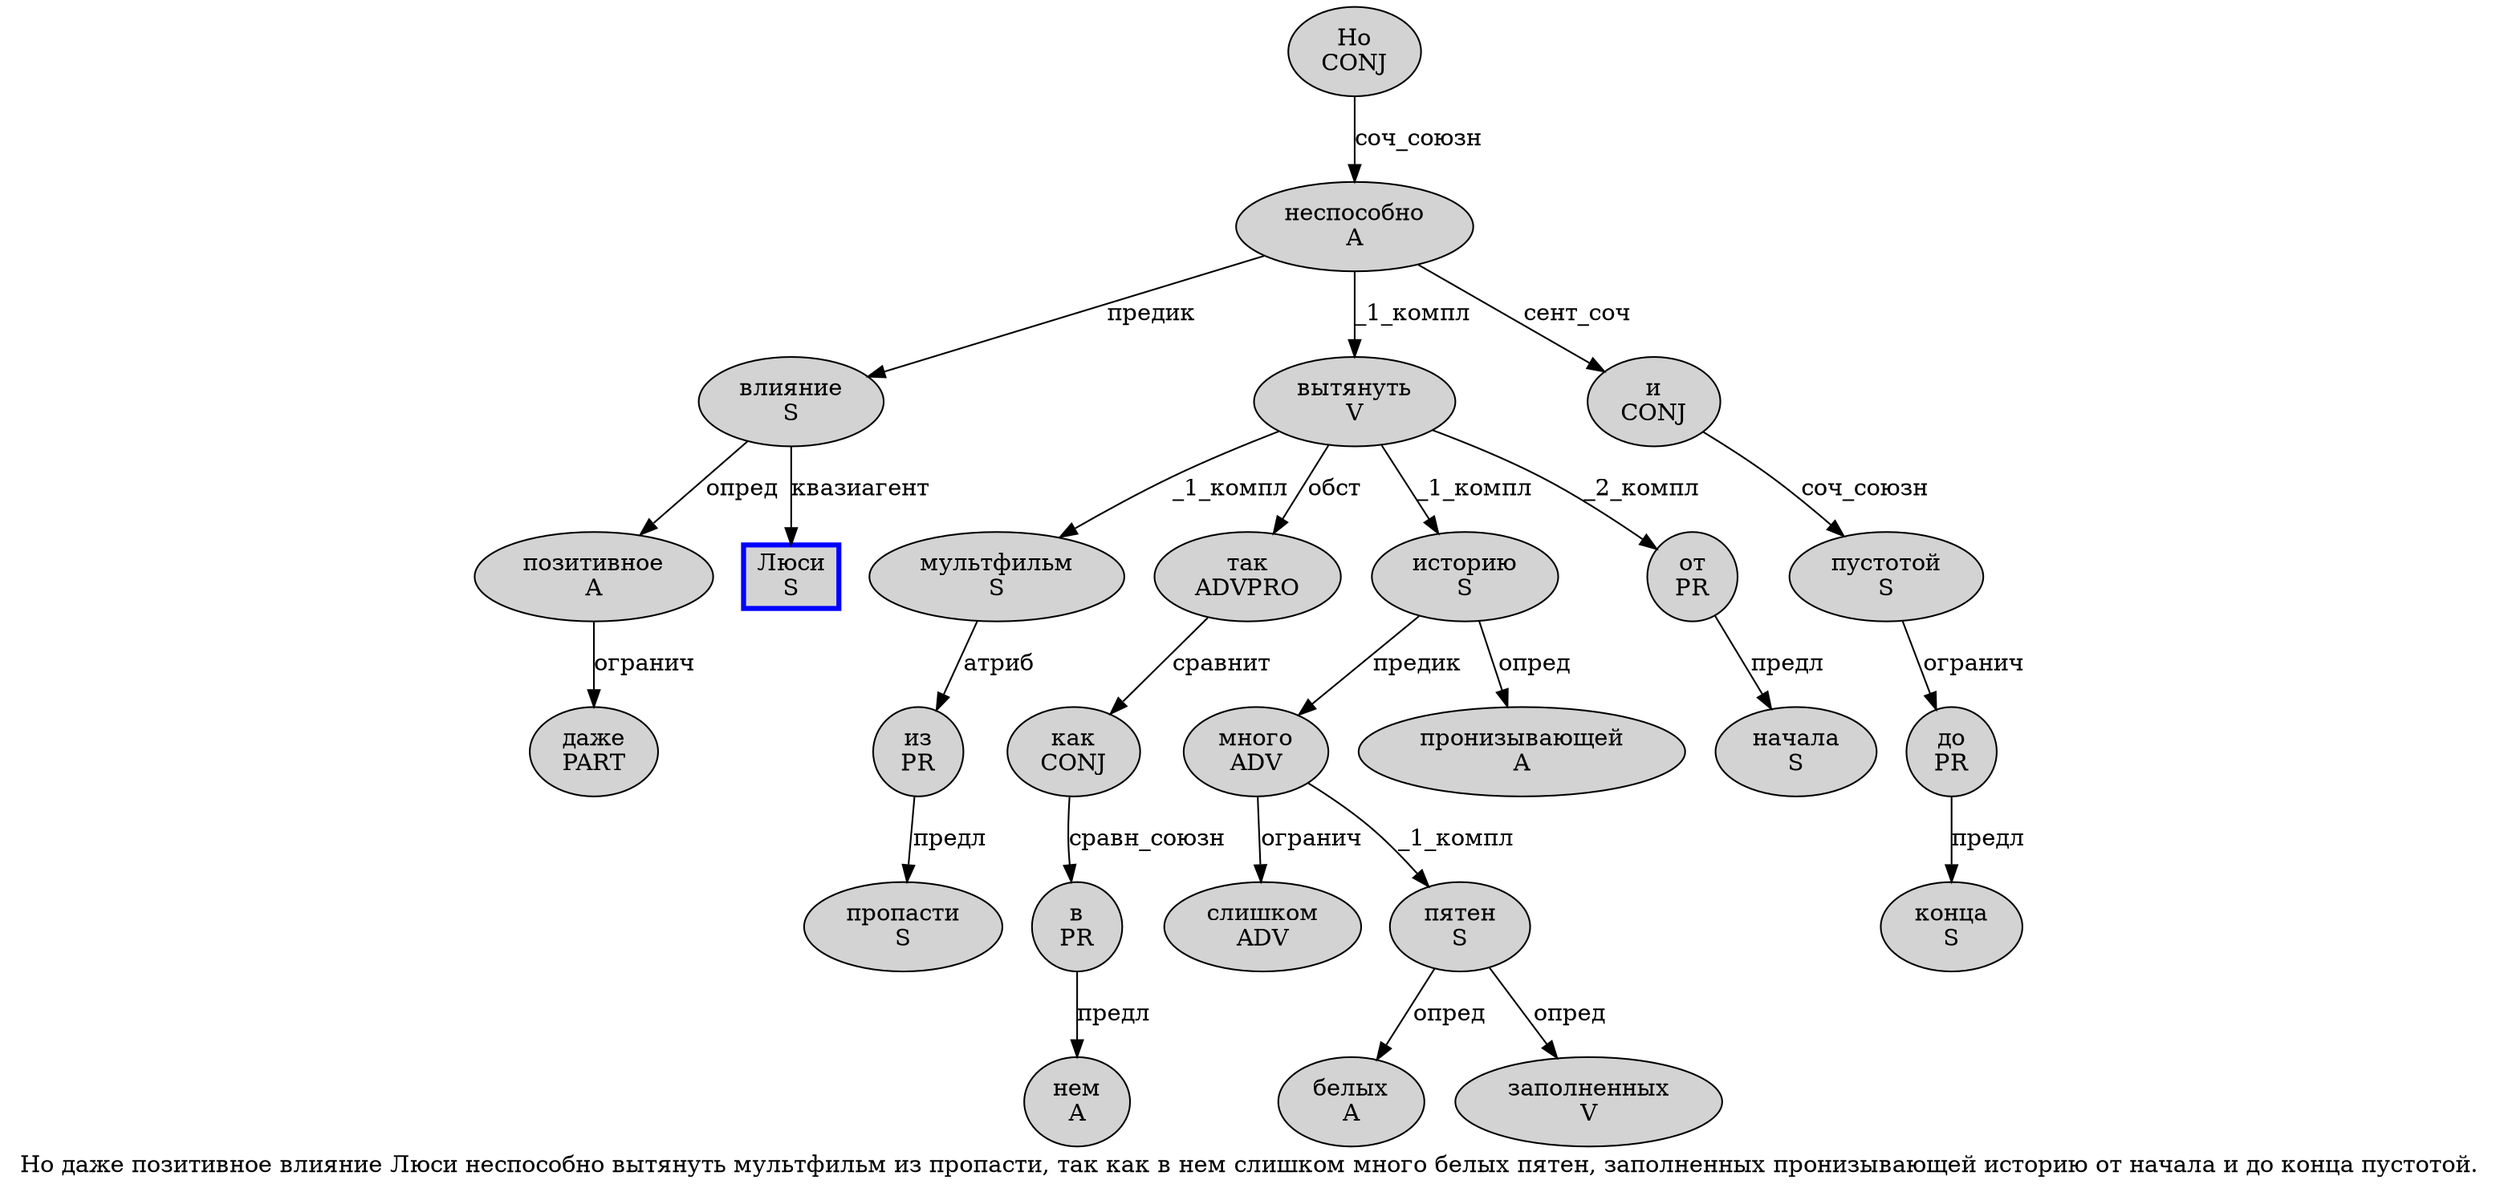 digraph SENTENCE_2872 {
	graph [label="Но даже позитивное влияние Люси неспособно вытянуть мультфильм из пропасти, так как в нем слишком много белых пятен, заполненных пронизывающей историю от начала и до конца пустотой."]
	node [style=filled]
		0 [label="Но
CONJ" color="" fillcolor=lightgray penwidth=1 shape=ellipse]
		1 [label="даже
PART" color="" fillcolor=lightgray penwidth=1 shape=ellipse]
		2 [label="позитивное
A" color="" fillcolor=lightgray penwidth=1 shape=ellipse]
		3 [label="влияние
S" color="" fillcolor=lightgray penwidth=1 shape=ellipse]
		4 [label="Люси
S" color=blue fillcolor=lightgray penwidth=3 shape=box]
		5 [label="неспособно
A" color="" fillcolor=lightgray penwidth=1 shape=ellipse]
		6 [label="вытянуть
V" color="" fillcolor=lightgray penwidth=1 shape=ellipse]
		7 [label="мультфильм
S" color="" fillcolor=lightgray penwidth=1 shape=ellipse]
		8 [label="из
PR" color="" fillcolor=lightgray penwidth=1 shape=ellipse]
		9 [label="пропасти
S" color="" fillcolor=lightgray penwidth=1 shape=ellipse]
		11 [label="так
ADVPRO" color="" fillcolor=lightgray penwidth=1 shape=ellipse]
		12 [label="как
CONJ" color="" fillcolor=lightgray penwidth=1 shape=ellipse]
		13 [label="в
PR" color="" fillcolor=lightgray penwidth=1 shape=ellipse]
		14 [label="нем
A" color="" fillcolor=lightgray penwidth=1 shape=ellipse]
		15 [label="слишком
ADV" color="" fillcolor=lightgray penwidth=1 shape=ellipse]
		16 [label="много
ADV" color="" fillcolor=lightgray penwidth=1 shape=ellipse]
		17 [label="белых
A" color="" fillcolor=lightgray penwidth=1 shape=ellipse]
		18 [label="пятен
S" color="" fillcolor=lightgray penwidth=1 shape=ellipse]
		20 [label="заполненных
V" color="" fillcolor=lightgray penwidth=1 shape=ellipse]
		21 [label="пронизывающей
A" color="" fillcolor=lightgray penwidth=1 shape=ellipse]
		22 [label="историю
S" color="" fillcolor=lightgray penwidth=1 shape=ellipse]
		23 [label="от
PR" color="" fillcolor=lightgray penwidth=1 shape=ellipse]
		24 [label="начала
S" color="" fillcolor=lightgray penwidth=1 shape=ellipse]
		25 [label="и
CONJ" color="" fillcolor=lightgray penwidth=1 shape=ellipse]
		26 [label="до
PR" color="" fillcolor=lightgray penwidth=1 shape=ellipse]
		27 [label="конца
S" color="" fillcolor=lightgray penwidth=1 shape=ellipse]
		28 [label="пустотой
S" color="" fillcolor=lightgray penwidth=1 shape=ellipse]
			18 -> 17 [label="опред"]
			18 -> 20 [label="опред"]
			5 -> 3 [label="предик"]
			5 -> 6 [label="_1_компл"]
			5 -> 25 [label="сент_соч"]
			7 -> 8 [label="атриб"]
			3 -> 2 [label="опред"]
			3 -> 4 [label="квазиагент"]
			11 -> 12 [label="сравнит"]
			28 -> 26 [label="огранич"]
			16 -> 15 [label="огранич"]
			16 -> 18 [label="_1_компл"]
			23 -> 24 [label="предл"]
			12 -> 13 [label="сравн_союзн"]
			13 -> 14 [label="предл"]
			25 -> 28 [label="соч_союзн"]
			22 -> 16 [label="предик"]
			22 -> 21 [label="опред"]
			26 -> 27 [label="предл"]
			0 -> 5 [label="соч_союзн"]
			8 -> 9 [label="предл"]
			2 -> 1 [label="огранич"]
			6 -> 7 [label="_1_компл"]
			6 -> 11 [label="обст"]
			6 -> 22 [label="_1_компл"]
			6 -> 23 [label="_2_компл"]
}